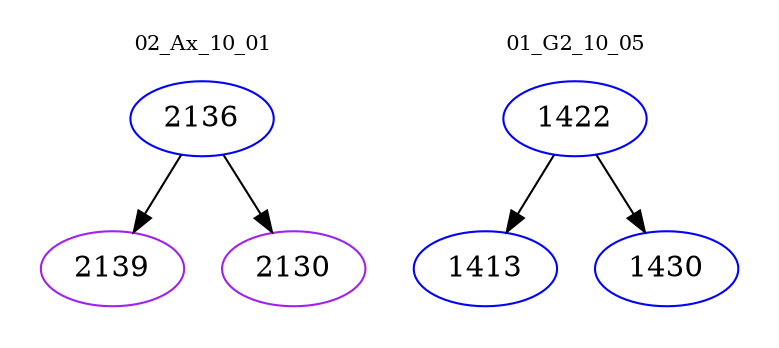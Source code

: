 digraph{
subgraph cluster_0 {
color = white
label = "02_Ax_10_01";
fontsize=10;
T0_2136 [label="2136", color="blue"]
T0_2136 -> T0_2139 [color="black"]
T0_2139 [label="2139", color="purple"]
T0_2136 -> T0_2130 [color="black"]
T0_2130 [label="2130", color="purple"]
}
subgraph cluster_1 {
color = white
label = "01_G2_10_05";
fontsize=10;
T1_1422 [label="1422", color="blue"]
T1_1422 -> T1_1413 [color="black"]
T1_1413 [label="1413", color="blue"]
T1_1422 -> T1_1430 [color="black"]
T1_1430 [label="1430", color="blue"]
}
}
